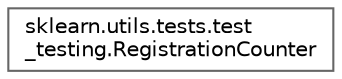 digraph "Graphical Class Hierarchy"
{
 // LATEX_PDF_SIZE
  bgcolor="transparent";
  edge [fontname=Helvetica,fontsize=10,labelfontname=Helvetica,labelfontsize=10];
  node [fontname=Helvetica,fontsize=10,shape=box,height=0.2,width=0.4];
  rankdir="LR";
  Node0 [id="Node000000",label="sklearn.utils.tests.test\l_testing.RegistrationCounter",height=0.2,width=0.4,color="grey40", fillcolor="white", style="filled",URL="$d7/d05/classsklearn_1_1utils_1_1tests_1_1test__testing_1_1RegistrationCounter.html",tooltip=" "];
}
